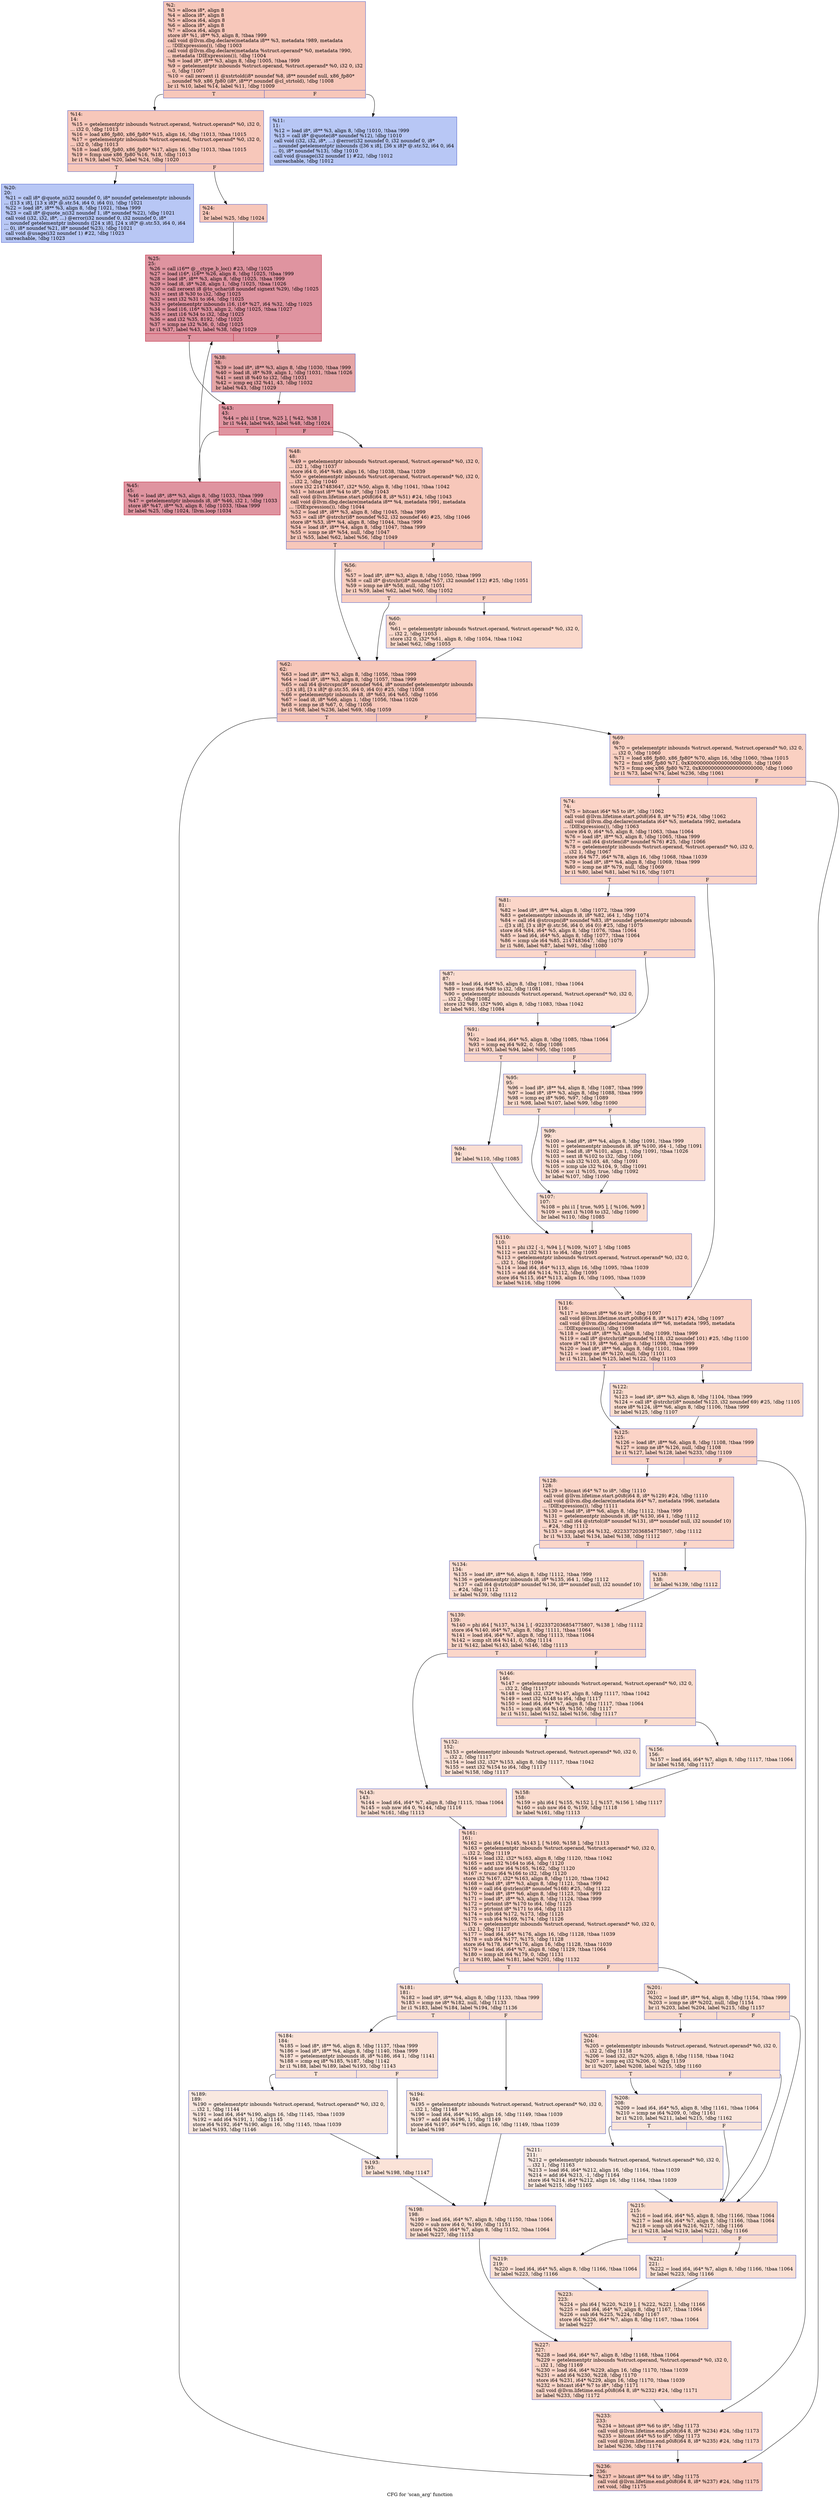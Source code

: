 digraph "CFG for 'scan_arg' function" {
	label="CFG for 'scan_arg' function";

	Node0xb7b580 [shape=record,color="#3d50c3ff", style=filled, fillcolor="#ec7f6370",label="{%2:\l  %3 = alloca i8*, align 8\l  %4 = alloca i8*, align 8\l  %5 = alloca i64, align 8\l  %6 = alloca i8*, align 8\l  %7 = alloca i64, align 8\l  store i8* %1, i8** %3, align 8, !tbaa !999\l  call void @llvm.dbg.declare(metadata i8** %3, metadata !989, metadata\l... !DIExpression()), !dbg !1003\l  call void @llvm.dbg.declare(metadata %struct.operand* %0, metadata !990,\l... metadata !DIExpression()), !dbg !1004\l  %8 = load i8*, i8** %3, align 8, !dbg !1005, !tbaa !999\l  %9 = getelementptr inbounds %struct.operand, %struct.operand* %0, i32 0, i32\l... 0, !dbg !1007\l  %10 = call zeroext i1 @xstrtold(i8* noundef %8, i8** noundef null, x86_fp80*\l... noundef %9, x86_fp80 (i8*, i8**)* noundef @cl_strtold), !dbg !1008\l  br i1 %10, label %14, label %11, !dbg !1009\l|{<s0>T|<s1>F}}"];
	Node0xb7b580:s0 -> Node0xb580d0;
	Node0xb7b580:s1 -> Node0xb58080;
	Node0xb58080 [shape=record,color="#3d50c3ff", style=filled, fillcolor="#5f7fe870",label="{%11:\l11:                                               \l  %12 = load i8*, i8** %3, align 8, !dbg !1010, !tbaa !999\l  %13 = call i8* @quote(i8* noundef %12), !dbg !1010\l  call void (i32, i32, i8*, ...) @error(i32 noundef 0, i32 noundef 0, i8*\l... noundef getelementptr inbounds ([36 x i8], [36 x i8]* @.str.52, i64 0, i64\l... 0), i8* noundef %13), !dbg !1010\l  call void @usage(i32 noundef 1) #22, !dbg !1012\l  unreachable, !dbg !1012\l}"];
	Node0xb580d0 [shape=record,color="#3d50c3ff", style=filled, fillcolor="#ec7f6370",label="{%14:\l14:                                               \l  %15 = getelementptr inbounds %struct.operand, %struct.operand* %0, i32 0,\l... i32 0, !dbg !1013\l  %16 = load x86_fp80, x86_fp80* %15, align 16, !dbg !1013, !tbaa !1015\l  %17 = getelementptr inbounds %struct.operand, %struct.operand* %0, i32 0,\l... i32 0, !dbg !1013\l  %18 = load x86_fp80, x86_fp80* %17, align 16, !dbg !1013, !tbaa !1015\l  %19 = fcmp une x86_fp80 %16, %18, !dbg !1013\l  br i1 %19, label %20, label %24, !dbg !1020\l|{<s0>T|<s1>F}}"];
	Node0xb580d0:s0 -> Node0xb58120;
	Node0xb580d0:s1 -> Node0xb58170;
	Node0xb58120 [shape=record,color="#3d50c3ff", style=filled, fillcolor="#5f7fe870",label="{%20:\l20:                                               \l  %21 = call i8* @quote_n(i32 noundef 0, i8* noundef getelementptr inbounds\l... ([13 x i8], [13 x i8]* @.str.54, i64 0, i64 0)), !dbg !1021\l  %22 = load i8*, i8** %3, align 8, !dbg !1021, !tbaa !999\l  %23 = call i8* @quote_n(i32 noundef 1, i8* noundef %22), !dbg !1021\l  call void (i32, i32, i8*, ...) @error(i32 noundef 0, i32 noundef 0, i8*\l... noundef getelementptr inbounds ([24 x i8], [24 x i8]* @.str.53, i64 0, i64\l... 0), i8* noundef %21, i8* noundef %23), !dbg !1021\l  call void @usage(i32 noundef 1) #22, !dbg !1023\l  unreachable, !dbg !1023\l}"];
	Node0xb58170 [shape=record,color="#3d50c3ff", style=filled, fillcolor="#ec7f6370",label="{%24:\l24:                                               \l  br label %25, !dbg !1024\l}"];
	Node0xb58170 -> Node0xb581c0;
	Node0xb581c0 [shape=record,color="#b70d28ff", style=filled, fillcolor="#b70d2870",label="{%25:\l25:                                               \l  %26 = call i16** @__ctype_b_loc() #23, !dbg !1025\l  %27 = load i16*, i16** %26, align 8, !dbg !1025, !tbaa !999\l  %28 = load i8*, i8** %3, align 8, !dbg !1025, !tbaa !999\l  %29 = load i8, i8* %28, align 1, !dbg !1025, !tbaa !1026\l  %30 = call zeroext i8 @to_uchar(i8 noundef signext %29), !dbg !1025\l  %31 = zext i8 %30 to i32, !dbg !1025\l  %32 = sext i32 %31 to i64, !dbg !1025\l  %33 = getelementptr inbounds i16, i16* %27, i64 %32, !dbg !1025\l  %34 = load i16, i16* %33, align 2, !dbg !1025, !tbaa !1027\l  %35 = zext i16 %34 to i32, !dbg !1025\l  %36 = and i32 %35, 8192, !dbg !1025\l  %37 = icmp ne i32 %36, 0, !dbg !1025\l  br i1 %37, label %43, label %38, !dbg !1029\l|{<s0>T|<s1>F}}"];
	Node0xb581c0:s0 -> Node0xb58260;
	Node0xb581c0:s1 -> Node0xb58210;
	Node0xb58210 [shape=record,color="#3d50c3ff", style=filled, fillcolor="#c5333470",label="{%38:\l38:                                               \l  %39 = load i8*, i8** %3, align 8, !dbg !1030, !tbaa !999\l  %40 = load i8, i8* %39, align 1, !dbg !1031, !tbaa !1026\l  %41 = sext i8 %40 to i32, !dbg !1031\l  %42 = icmp eq i32 %41, 43, !dbg !1032\l  br label %43, !dbg !1029\l}"];
	Node0xb58210 -> Node0xb58260;
	Node0xb58260 [shape=record,color="#b70d28ff", style=filled, fillcolor="#b70d2870",label="{%43:\l43:                                               \l  %44 = phi i1 [ true, %25 ], [ %42, %38 ]\l  br i1 %44, label %45, label %48, !dbg !1024\l|{<s0>T|<s1>F}}"];
	Node0xb58260:s0 -> Node0xb582b0;
	Node0xb58260:s1 -> Node0xb58300;
	Node0xb582b0 [shape=record,color="#b70d28ff", style=filled, fillcolor="#b70d2870",label="{%45:\l45:                                               \l  %46 = load i8*, i8** %3, align 8, !dbg !1033, !tbaa !999\l  %47 = getelementptr inbounds i8, i8* %46, i32 1, !dbg !1033\l  store i8* %47, i8** %3, align 8, !dbg !1033, !tbaa !999\l  br label %25, !dbg !1024, !llvm.loop !1034\l}"];
	Node0xb582b0 -> Node0xb581c0;
	Node0xb58300 [shape=record,color="#3d50c3ff", style=filled, fillcolor="#ec7f6370",label="{%48:\l48:                                               \l  %49 = getelementptr inbounds %struct.operand, %struct.operand* %0, i32 0,\l... i32 1, !dbg !1037\l  store i64 0, i64* %49, align 16, !dbg !1038, !tbaa !1039\l  %50 = getelementptr inbounds %struct.operand, %struct.operand* %0, i32 0,\l... i32 2, !dbg !1040\l  store i32 2147483647, i32* %50, align 8, !dbg !1041, !tbaa !1042\l  %51 = bitcast i8** %4 to i8*, !dbg !1043\l  call void @llvm.lifetime.start.p0i8(i64 8, i8* %51) #24, !dbg !1043\l  call void @llvm.dbg.declare(metadata i8** %4, metadata !991, metadata\l... !DIExpression()), !dbg !1044\l  %52 = load i8*, i8** %3, align 8, !dbg !1045, !tbaa !999\l  %53 = call i8* @strchr(i8* noundef %52, i32 noundef 46) #25, !dbg !1046\l  store i8* %53, i8** %4, align 8, !dbg !1044, !tbaa !999\l  %54 = load i8*, i8** %4, align 8, !dbg !1047, !tbaa !999\l  %55 = icmp ne i8* %54, null, !dbg !1047\l  br i1 %55, label %62, label %56, !dbg !1049\l|{<s0>T|<s1>F}}"];
	Node0xb58300:s0 -> Node0xb583f0;
	Node0xb58300:s1 -> Node0xb58350;
	Node0xb58350 [shape=record,color="#3d50c3ff", style=filled, fillcolor="#f3947570",label="{%56:\l56:                                               \l  %57 = load i8*, i8** %3, align 8, !dbg !1050, !tbaa !999\l  %58 = call i8* @strchr(i8* noundef %57, i32 noundef 112) #25, !dbg !1051\l  %59 = icmp ne i8* %58, null, !dbg !1051\l  br i1 %59, label %62, label %60, !dbg !1052\l|{<s0>T|<s1>F}}"];
	Node0xb58350:s0 -> Node0xb583f0;
	Node0xb58350:s1 -> Node0xb583a0;
	Node0xb583a0 [shape=record,color="#3d50c3ff", style=filled, fillcolor="#f7a88970",label="{%60:\l60:                                               \l  %61 = getelementptr inbounds %struct.operand, %struct.operand* %0, i32 0,\l... i32 2, !dbg !1053\l  store i32 0, i32* %61, align 8, !dbg !1054, !tbaa !1042\l  br label %62, !dbg !1055\l}"];
	Node0xb583a0 -> Node0xb583f0;
	Node0xb583f0 [shape=record,color="#3d50c3ff", style=filled, fillcolor="#ec7f6370",label="{%62:\l62:                                               \l  %63 = load i8*, i8** %3, align 8, !dbg !1056, !tbaa !999\l  %64 = load i8*, i8** %3, align 8, !dbg !1057, !tbaa !999\l  %65 = call i64 @strcspn(i8* noundef %64, i8* noundef getelementptr inbounds\l... ([3 x i8], [3 x i8]* @.str.55, i64 0, i64 0)) #25, !dbg !1058\l  %66 = getelementptr inbounds i8, i8* %63, i64 %65, !dbg !1056\l  %67 = load i8, i8* %66, align 1, !dbg !1056, !tbaa !1026\l  %68 = icmp ne i8 %67, 0, !dbg !1056\l  br i1 %68, label %236, label %69, !dbg !1059\l|{<s0>T|<s1>F}}"];
	Node0xb583f0:s0 -> Node0xb59070;
	Node0xb583f0:s1 -> Node0xb58440;
	Node0xb58440 [shape=record,color="#3d50c3ff", style=filled, fillcolor="#f3947570",label="{%69:\l69:                                               \l  %70 = getelementptr inbounds %struct.operand, %struct.operand* %0, i32 0,\l... i32 0, !dbg !1060\l  %71 = load x86_fp80, x86_fp80* %70, align 16, !dbg !1060, !tbaa !1015\l  %72 = fmul x86_fp80 %71, 0xK00000000000000000000, !dbg !1060\l  %73 = fcmp oeq x86_fp80 %72, 0xK00000000000000000000, !dbg !1060\l  br i1 %73, label %74, label %236, !dbg !1061\l|{<s0>T|<s1>F}}"];
	Node0xb58440:s0 -> Node0xb58490;
	Node0xb58440:s1 -> Node0xb59070;
	Node0xb58490 [shape=record,color="#3d50c3ff", style=filled, fillcolor="#f59c7d70",label="{%74:\l74:                                               \l  %75 = bitcast i64* %5 to i8*, !dbg !1062\l  call void @llvm.lifetime.start.p0i8(i64 8, i8* %75) #24, !dbg !1062\l  call void @llvm.dbg.declare(metadata i64* %5, metadata !992, metadata\l... !DIExpression()), !dbg !1063\l  store i64 0, i64* %5, align 8, !dbg !1063, !tbaa !1064\l  %76 = load i8*, i8** %3, align 8, !dbg !1065, !tbaa !999\l  %77 = call i64 @strlen(i8* noundef %76) #25, !dbg !1066\l  %78 = getelementptr inbounds %struct.operand, %struct.operand* %0, i32 0,\l... i32 1, !dbg !1067\l  store i64 %77, i64* %78, align 16, !dbg !1068, !tbaa !1039\l  %79 = load i8*, i8** %4, align 8, !dbg !1069, !tbaa !999\l  %80 = icmp ne i8* %79, null, !dbg !1069\l  br i1 %80, label %81, label %116, !dbg !1071\l|{<s0>T|<s1>F}}"];
	Node0xb58490:s0 -> Node0xb584e0;
	Node0xb58490:s1 -> Node0xb58760;
	Node0xb584e0 [shape=record,color="#3d50c3ff", style=filled, fillcolor="#f6a38570",label="{%81:\l81:                                               \l  %82 = load i8*, i8** %4, align 8, !dbg !1072, !tbaa !999\l  %83 = getelementptr inbounds i8, i8* %82, i64 1, !dbg !1074\l  %84 = call i64 @strcspn(i8* noundef %83, i8* noundef getelementptr inbounds\l... ([3 x i8], [3 x i8]* @.str.56, i64 0, i64 0)) #25, !dbg !1075\l  store i64 %84, i64* %5, align 8, !dbg !1076, !tbaa !1064\l  %85 = load i64, i64* %5, align 8, !dbg !1077, !tbaa !1064\l  %86 = icmp ule i64 %85, 2147483647, !dbg !1079\l  br i1 %86, label %87, label %91, !dbg !1080\l|{<s0>T|<s1>F}}"];
	Node0xb584e0:s0 -> Node0xb58530;
	Node0xb584e0:s1 -> Node0xb58580;
	Node0xb58530 [shape=record,color="#3d50c3ff", style=filled, fillcolor="#f7b39670",label="{%87:\l87:                                               \l  %88 = load i64, i64* %5, align 8, !dbg !1081, !tbaa !1064\l  %89 = trunc i64 %88 to i32, !dbg !1081\l  %90 = getelementptr inbounds %struct.operand, %struct.operand* %0, i32 0,\l... i32 2, !dbg !1082\l  store i32 %89, i32* %90, align 8, !dbg !1083, !tbaa !1042\l  br label %91, !dbg !1084\l}"];
	Node0xb58530 -> Node0xb58580;
	Node0xb58580 [shape=record,color="#3d50c3ff", style=filled, fillcolor="#f6a38570",label="{%91:\l91:                                               \l  %92 = load i64, i64* %5, align 8, !dbg !1085, !tbaa !1064\l  %93 = icmp eq i64 %92, 0, !dbg !1086\l  br i1 %93, label %94, label %95, !dbg !1085\l|{<s0>T|<s1>F}}"];
	Node0xb58580:s0 -> Node0xb585d0;
	Node0xb58580:s1 -> Node0xb58620;
	Node0xb585d0 [shape=record,color="#3d50c3ff", style=filled, fillcolor="#f7b59970",label="{%94:\l94:                                               \l  br label %110, !dbg !1085\l}"];
	Node0xb585d0 -> Node0xb58710;
	Node0xb58620 [shape=record,color="#3d50c3ff", style=filled, fillcolor="#f7af9170",label="{%95:\l95:                                               \l  %96 = load i8*, i8** %4, align 8, !dbg !1087, !tbaa !999\l  %97 = load i8*, i8** %3, align 8, !dbg !1088, !tbaa !999\l  %98 = icmp eq i8* %96, %97, !dbg !1089\l  br i1 %98, label %107, label %99, !dbg !1090\l|{<s0>T|<s1>F}}"];
	Node0xb58620:s0 -> Node0xb586c0;
	Node0xb58620:s1 -> Node0xb58670;
	Node0xb58670 [shape=record,color="#3d50c3ff", style=filled, fillcolor="#f7b59970",label="{%99:\l99:                                               \l  %100 = load i8*, i8** %4, align 8, !dbg !1091, !tbaa !999\l  %101 = getelementptr inbounds i8, i8* %100, i64 -1, !dbg !1091\l  %102 = load i8, i8* %101, align 1, !dbg !1091, !tbaa !1026\l  %103 = sext i8 %102 to i32, !dbg !1091\l  %104 = sub i32 %103, 48, !dbg !1091\l  %105 = icmp ule i32 %104, 9, !dbg !1091\l  %106 = xor i1 %105, true, !dbg !1092\l  br label %107, !dbg !1090\l}"];
	Node0xb58670 -> Node0xb586c0;
	Node0xb586c0 [shape=record,color="#3d50c3ff", style=filled, fillcolor="#f7af9170",label="{%107:\l107:                                              \l  %108 = phi i1 [ true, %95 ], [ %106, %99 ]\l  %109 = zext i1 %108 to i32, !dbg !1090\l  br label %110, !dbg !1085\l}"];
	Node0xb586c0 -> Node0xb58710;
	Node0xb58710 [shape=record,color="#3d50c3ff", style=filled, fillcolor="#f6a38570",label="{%110:\l110:                                              \l  %111 = phi i32 [ -1, %94 ], [ %109, %107 ], !dbg !1085\l  %112 = sext i32 %111 to i64, !dbg !1093\l  %113 = getelementptr inbounds %struct.operand, %struct.operand* %0, i32 0,\l... i32 1, !dbg !1094\l  %114 = load i64, i64* %113, align 16, !dbg !1095, !tbaa !1039\l  %115 = add i64 %114, %112, !dbg !1095\l  store i64 %115, i64* %113, align 16, !dbg !1095, !tbaa !1039\l  br label %116, !dbg !1096\l}"];
	Node0xb58710 -> Node0xb58760;
	Node0xb58760 [shape=record,color="#3d50c3ff", style=filled, fillcolor="#f59c7d70",label="{%116:\l116:                                              \l  %117 = bitcast i8** %6 to i8*, !dbg !1097\l  call void @llvm.lifetime.start.p0i8(i64 8, i8* %117) #24, !dbg !1097\l  call void @llvm.dbg.declare(metadata i8** %6, metadata !995, metadata\l... !DIExpression()), !dbg !1098\l  %118 = load i8*, i8** %3, align 8, !dbg !1099, !tbaa !999\l  %119 = call i8* @strchr(i8* noundef %118, i32 noundef 101) #25, !dbg !1100\l  store i8* %119, i8** %6, align 8, !dbg !1098, !tbaa !999\l  %120 = load i8*, i8** %6, align 8, !dbg !1101, !tbaa !999\l  %121 = icmp ne i8* %120, null, !dbg !1101\l  br i1 %121, label %125, label %122, !dbg !1103\l|{<s0>T|<s1>F}}"];
	Node0xb58760:s0 -> Node0xb58800;
	Node0xb58760:s1 -> Node0xb587b0;
	Node0xb587b0 [shape=record,color="#3d50c3ff", style=filled, fillcolor="#f7af9170",label="{%122:\l122:                                              \l  %123 = load i8*, i8** %3, align 8, !dbg !1104, !tbaa !999\l  %124 = call i8* @strchr(i8* noundef %123, i32 noundef 69) #25, !dbg !1105\l  store i8* %124, i8** %6, align 8, !dbg !1106, !tbaa !999\l  br label %125, !dbg !1107\l}"];
	Node0xb587b0 -> Node0xb58800;
	Node0xb58800 [shape=record,color="#3d50c3ff", style=filled, fillcolor="#f59c7d70",label="{%125:\l125:                                              \l  %126 = load i8*, i8** %6, align 8, !dbg !1108, !tbaa !999\l  %127 = icmp ne i8* %126, null, !dbg !1108\l  br i1 %127, label %128, label %233, !dbg !1109\l|{<s0>T|<s1>F}}"];
	Node0xb58800:s0 -> Node0xb58850;
	Node0xb58800:s1 -> Node0xb59020;
	Node0xb58850 [shape=record,color="#3d50c3ff", style=filled, fillcolor="#f6a38570",label="{%128:\l128:                                              \l  %129 = bitcast i64* %7 to i8*, !dbg !1110\l  call void @llvm.lifetime.start.p0i8(i64 8, i8* %129) #24, !dbg !1110\l  call void @llvm.dbg.declare(metadata i64* %7, metadata !996, metadata\l... !DIExpression()), !dbg !1111\l  %130 = load i8*, i8** %6, align 8, !dbg !1112, !tbaa !999\l  %131 = getelementptr inbounds i8, i8* %130, i64 1, !dbg !1112\l  %132 = call i64 @strtol(i8* noundef %131, i8** noundef null, i32 noundef 10)\l... #24, !dbg !1112\l  %133 = icmp sgt i64 %132, -9223372036854775807, !dbg !1112\l  br i1 %133, label %134, label %138, !dbg !1112\l|{<s0>T|<s1>F}}"];
	Node0xb58850:s0 -> Node0xb588a0;
	Node0xb58850:s1 -> Node0xb588f0;
	Node0xb588a0 [shape=record,color="#3d50c3ff", style=filled, fillcolor="#f7b39670",label="{%134:\l134:                                              \l  %135 = load i8*, i8** %6, align 8, !dbg !1112, !tbaa !999\l  %136 = getelementptr inbounds i8, i8* %135, i64 1, !dbg !1112\l  %137 = call i64 @strtol(i8* noundef %136, i8** noundef null, i32 noundef 10)\l... #24, !dbg !1112\l  br label %139, !dbg !1112\l}"];
	Node0xb588a0 -> Node0xb58940;
	Node0xb588f0 [shape=record,color="#3d50c3ff", style=filled, fillcolor="#f7b39670",label="{%138:\l138:                                              \l  br label %139, !dbg !1112\l}"];
	Node0xb588f0 -> Node0xb58940;
	Node0xb58940 [shape=record,color="#3d50c3ff", style=filled, fillcolor="#f6a38570",label="{%139:\l139:                                              \l  %140 = phi i64 [ %137, %134 ], [ -9223372036854775807, %138 ], !dbg !1112\l  store i64 %140, i64* %7, align 8, !dbg !1111, !tbaa !1064\l  %141 = load i64, i64* %7, align 8, !dbg !1113, !tbaa !1064\l  %142 = icmp slt i64 %141, 0, !dbg !1114\l  br i1 %142, label %143, label %146, !dbg !1113\l|{<s0>T|<s1>F}}"];
	Node0xb58940:s0 -> Node0xb58990;
	Node0xb58940:s1 -> Node0xb589e0;
	Node0xb58990 [shape=record,color="#3d50c3ff", style=filled, fillcolor="#f7b59970",label="{%143:\l143:                                              \l  %144 = load i64, i64* %7, align 8, !dbg !1115, !tbaa !1064\l  %145 = sub nsw i64 0, %144, !dbg !1116\l  br label %161, !dbg !1113\l}"];
	Node0xb58990 -> Node0xb58b20;
	Node0xb589e0 [shape=record,color="#3d50c3ff", style=filled, fillcolor="#f7af9170",label="{%146:\l146:                                              \l  %147 = getelementptr inbounds %struct.operand, %struct.operand* %0, i32 0,\l... i32 2, !dbg !1117\l  %148 = load i32, i32* %147, align 8, !dbg !1117, !tbaa !1042\l  %149 = sext i32 %148 to i64, !dbg !1117\l  %150 = load i64, i64* %7, align 8, !dbg !1117, !tbaa !1064\l  %151 = icmp slt i64 %149, %150, !dbg !1117\l  br i1 %151, label %152, label %156, !dbg !1117\l|{<s0>T|<s1>F}}"];
	Node0xb589e0:s0 -> Node0xb58a30;
	Node0xb589e0:s1 -> Node0xb58a80;
	Node0xb58a30 [shape=record,color="#3d50c3ff", style=filled, fillcolor="#f7b99e70",label="{%152:\l152:                                              \l  %153 = getelementptr inbounds %struct.operand, %struct.operand* %0, i32 0,\l... i32 2, !dbg !1117\l  %154 = load i32, i32* %153, align 8, !dbg !1117, !tbaa !1042\l  %155 = sext i32 %154 to i64, !dbg !1117\l  br label %158, !dbg !1117\l}"];
	Node0xb58a30 -> Node0xb58ad0;
	Node0xb58a80 [shape=record,color="#3d50c3ff", style=filled, fillcolor="#f7b99e70",label="{%156:\l156:                                              \l  %157 = load i64, i64* %7, align 8, !dbg !1117, !tbaa !1064\l  br label %158, !dbg !1117\l}"];
	Node0xb58a80 -> Node0xb58ad0;
	Node0xb58ad0 [shape=record,color="#3d50c3ff", style=filled, fillcolor="#f7af9170",label="{%158:\l158:                                              \l  %159 = phi i64 [ %155, %152 ], [ %157, %156 ], !dbg !1117\l  %160 = sub nsw i64 0, %159, !dbg !1118\l  br label %161, !dbg !1113\l}"];
	Node0xb58ad0 -> Node0xb58b20;
	Node0xb58b20 [shape=record,color="#3d50c3ff", style=filled, fillcolor="#f6a38570",label="{%161:\l161:                                              \l  %162 = phi i64 [ %145, %143 ], [ %160, %158 ], !dbg !1113\l  %163 = getelementptr inbounds %struct.operand, %struct.operand* %0, i32 0,\l... i32 2, !dbg !1119\l  %164 = load i32, i32* %163, align 8, !dbg !1120, !tbaa !1042\l  %165 = sext i32 %164 to i64, !dbg !1120\l  %166 = add nsw i64 %165, %162, !dbg !1120\l  %167 = trunc i64 %166 to i32, !dbg !1120\l  store i32 %167, i32* %163, align 8, !dbg !1120, !tbaa !1042\l  %168 = load i8*, i8** %3, align 8, !dbg !1121, !tbaa !999\l  %169 = call i64 @strlen(i8* noundef %168) #25, !dbg !1122\l  %170 = load i8*, i8** %6, align 8, !dbg !1123, !tbaa !999\l  %171 = load i8*, i8** %3, align 8, !dbg !1124, !tbaa !999\l  %172 = ptrtoint i8* %170 to i64, !dbg !1125\l  %173 = ptrtoint i8* %171 to i64, !dbg !1125\l  %174 = sub i64 %172, %173, !dbg !1125\l  %175 = sub i64 %169, %174, !dbg !1126\l  %176 = getelementptr inbounds %struct.operand, %struct.operand* %0, i32 0,\l... i32 1, !dbg !1127\l  %177 = load i64, i64* %176, align 16, !dbg !1128, !tbaa !1039\l  %178 = sub i64 %177, %175, !dbg !1128\l  store i64 %178, i64* %176, align 16, !dbg !1128, !tbaa !1039\l  %179 = load i64, i64* %7, align 8, !dbg !1129, !tbaa !1064\l  %180 = icmp slt i64 %179, 0, !dbg !1131\l  br i1 %180, label %181, label %201, !dbg !1132\l|{<s0>T|<s1>F}}"];
	Node0xb58b20:s0 -> Node0xb58b70;
	Node0xb58b20:s1 -> Node0xb58d50;
	Node0xb58b70 [shape=record,color="#3d50c3ff", style=filled, fillcolor="#f7b59970",label="{%181:\l181:                                              \l  %182 = load i8*, i8** %4, align 8, !dbg !1133, !tbaa !999\l  %183 = icmp ne i8* %182, null, !dbg !1133\l  br i1 %183, label %184, label %194, !dbg !1136\l|{<s0>T|<s1>F}}"];
	Node0xb58b70:s0 -> Node0xb58bc0;
	Node0xb58b70:s1 -> Node0xb58cb0;
	Node0xb58bc0 [shape=record,color="#3d50c3ff", style=filled, fillcolor="#f6bfa670",label="{%184:\l184:                                              \l  %185 = load i8*, i8** %6, align 8, !dbg !1137, !tbaa !999\l  %186 = load i8*, i8** %4, align 8, !dbg !1140, !tbaa !999\l  %187 = getelementptr inbounds i8, i8* %186, i64 1, !dbg !1141\l  %188 = icmp eq i8* %185, %187, !dbg !1142\l  br i1 %188, label %189, label %193, !dbg !1143\l|{<s0>T|<s1>F}}"];
	Node0xb58bc0:s0 -> Node0xb58c10;
	Node0xb58bc0:s1 -> Node0xb58c60;
	Node0xb58c10 [shape=record,color="#3d50c3ff", style=filled, fillcolor="#f1ccb870",label="{%189:\l189:                                              \l  %190 = getelementptr inbounds %struct.operand, %struct.operand* %0, i32 0,\l... i32 1, !dbg !1144\l  %191 = load i64, i64* %190, align 16, !dbg !1145, !tbaa !1039\l  %192 = add i64 %191, 1, !dbg !1145\l  store i64 %192, i64* %190, align 16, !dbg !1145, !tbaa !1039\l  br label %193, !dbg !1146\l}"];
	Node0xb58c10 -> Node0xb58c60;
	Node0xb58c60 [shape=record,color="#3d50c3ff", style=filled, fillcolor="#f6bfa670",label="{%193:\l193:                                              \l  br label %198, !dbg !1147\l}"];
	Node0xb58c60 -> Node0xb58d00;
	Node0xb58cb0 [shape=record,color="#3d50c3ff", style=filled, fillcolor="#f4c5ad70",label="{%194:\l194:                                              \l  %195 = getelementptr inbounds %struct.operand, %struct.operand* %0, i32 0,\l... i32 1, !dbg !1148\l  %196 = load i64, i64* %195, align 16, !dbg !1149, !tbaa !1039\l  %197 = add i64 %196, 1, !dbg !1149\l  store i64 %197, i64* %195, align 16, !dbg !1149, !tbaa !1039\l  br label %198\l}"];
	Node0xb58cb0 -> Node0xb58d00;
	Node0xb58d00 [shape=record,color="#3d50c3ff", style=filled, fillcolor="#f7b59970",label="{%198:\l198:                                              \l  %199 = load i64, i64* %7, align 8, !dbg !1150, !tbaa !1064\l  %200 = sub nsw i64 0, %199, !dbg !1151\l  store i64 %200, i64* %7, align 8, !dbg !1152, !tbaa !1064\l  br label %227, !dbg !1153\l}"];
	Node0xb58d00 -> Node0xb58fd0;
	Node0xb58d50 [shape=record,color="#3d50c3ff", style=filled, fillcolor="#f7af9170",label="{%201:\l201:                                              \l  %202 = load i8*, i8** %4, align 8, !dbg !1154, !tbaa !999\l  %203 = icmp ne i8* %202, null, !dbg !1154\l  br i1 %203, label %204, label %215, !dbg !1157\l|{<s0>T|<s1>F}}"];
	Node0xb58d50:s0 -> Node0xb58da0;
	Node0xb58d50:s1 -> Node0xb58e90;
	Node0xb58da0 [shape=record,color="#3d50c3ff", style=filled, fillcolor="#f7b59970",label="{%204:\l204:                                              \l  %205 = getelementptr inbounds %struct.operand, %struct.operand* %0, i32 0,\l... i32 2, !dbg !1158\l  %206 = load i32, i32* %205, align 8, !dbg !1158, !tbaa !1042\l  %207 = icmp eq i32 %206, 0, !dbg !1159\l  br i1 %207, label %208, label %215, !dbg !1160\l|{<s0>T|<s1>F}}"];
	Node0xb58da0:s0 -> Node0xb58df0;
	Node0xb58da0:s1 -> Node0xb58e90;
	Node0xb58df0 [shape=record,color="#3d50c3ff", style=filled, fillcolor="#f4c5ad70",label="{%208:\l208:                                              \l  %209 = load i64, i64* %5, align 8, !dbg !1161, !tbaa !1064\l  %210 = icmp ne i64 %209, 0, !dbg !1161\l  br i1 %210, label %211, label %215, !dbg !1162\l|{<s0>T|<s1>F}}"];
	Node0xb58df0:s0 -> Node0xb58e40;
	Node0xb58df0:s1 -> Node0xb58e90;
	Node0xb58e40 [shape=record,color="#3d50c3ff", style=filled, fillcolor="#f1ccb870",label="{%211:\l211:                                              \l  %212 = getelementptr inbounds %struct.operand, %struct.operand* %0, i32 0,\l... i32 1, !dbg !1163\l  %213 = load i64, i64* %212, align 16, !dbg !1164, !tbaa !1039\l  %214 = add i64 %213, -1, !dbg !1164\l  store i64 %214, i64* %212, align 16, !dbg !1164, !tbaa !1039\l  br label %215, !dbg !1165\l}"];
	Node0xb58e40 -> Node0xb58e90;
	Node0xb58e90 [shape=record,color="#3d50c3ff", style=filled, fillcolor="#f7af9170",label="{%215:\l215:                                              \l  %216 = load i64, i64* %5, align 8, !dbg !1166, !tbaa !1064\l  %217 = load i64, i64* %7, align 8, !dbg !1166, !tbaa !1064\l  %218 = icmp ult i64 %216, %217, !dbg !1166\l  br i1 %218, label %219, label %221, !dbg !1166\l|{<s0>T|<s1>F}}"];
	Node0xb58e90:s0 -> Node0xb58ee0;
	Node0xb58e90:s1 -> Node0xb58f30;
	Node0xb58ee0 [shape=record,color="#3d50c3ff", style=filled, fillcolor="#f7b99e70",label="{%219:\l219:                                              \l  %220 = load i64, i64* %5, align 8, !dbg !1166, !tbaa !1064\l  br label %223, !dbg !1166\l}"];
	Node0xb58ee0 -> Node0xb58f80;
	Node0xb58f30 [shape=record,color="#3d50c3ff", style=filled, fillcolor="#f7b99e70",label="{%221:\l221:                                              \l  %222 = load i64, i64* %7, align 8, !dbg !1166, !tbaa !1064\l  br label %223, !dbg !1166\l}"];
	Node0xb58f30 -> Node0xb58f80;
	Node0xb58f80 [shape=record,color="#3d50c3ff", style=filled, fillcolor="#f7af9170",label="{%223:\l223:                                              \l  %224 = phi i64 [ %220, %219 ], [ %222, %221 ], !dbg !1166\l  %225 = load i64, i64* %7, align 8, !dbg !1167, !tbaa !1064\l  %226 = sub i64 %225, %224, !dbg !1167\l  store i64 %226, i64* %7, align 8, !dbg !1167, !tbaa !1064\l  br label %227\l}"];
	Node0xb58f80 -> Node0xb58fd0;
	Node0xb58fd0 [shape=record,color="#3d50c3ff", style=filled, fillcolor="#f6a38570",label="{%227:\l227:                                              \l  %228 = load i64, i64* %7, align 8, !dbg !1168, !tbaa !1064\l  %229 = getelementptr inbounds %struct.operand, %struct.operand* %0, i32 0,\l... i32 1, !dbg !1169\l  %230 = load i64, i64* %229, align 16, !dbg !1170, !tbaa !1039\l  %231 = add i64 %230, %228, !dbg !1170\l  store i64 %231, i64* %229, align 16, !dbg !1170, !tbaa !1039\l  %232 = bitcast i64* %7 to i8*, !dbg !1171\l  call void @llvm.lifetime.end.p0i8(i64 8, i8* %232) #24, !dbg !1171\l  br label %233, !dbg !1172\l}"];
	Node0xb58fd0 -> Node0xb59020;
	Node0xb59020 [shape=record,color="#3d50c3ff", style=filled, fillcolor="#f59c7d70",label="{%233:\l233:                                              \l  %234 = bitcast i8** %6 to i8*, !dbg !1173\l  call void @llvm.lifetime.end.p0i8(i64 8, i8* %234) #24, !dbg !1173\l  %235 = bitcast i64* %5 to i8*, !dbg !1173\l  call void @llvm.lifetime.end.p0i8(i64 8, i8* %235) #24, !dbg !1173\l  br label %236, !dbg !1174\l}"];
	Node0xb59020 -> Node0xb59070;
	Node0xb59070 [shape=record,color="#3d50c3ff", style=filled, fillcolor="#ec7f6370",label="{%236:\l236:                                              \l  %237 = bitcast i8** %4 to i8*, !dbg !1175\l  call void @llvm.lifetime.end.p0i8(i64 8, i8* %237) #24, !dbg !1175\l  ret void, !dbg !1175\l}"];
}
